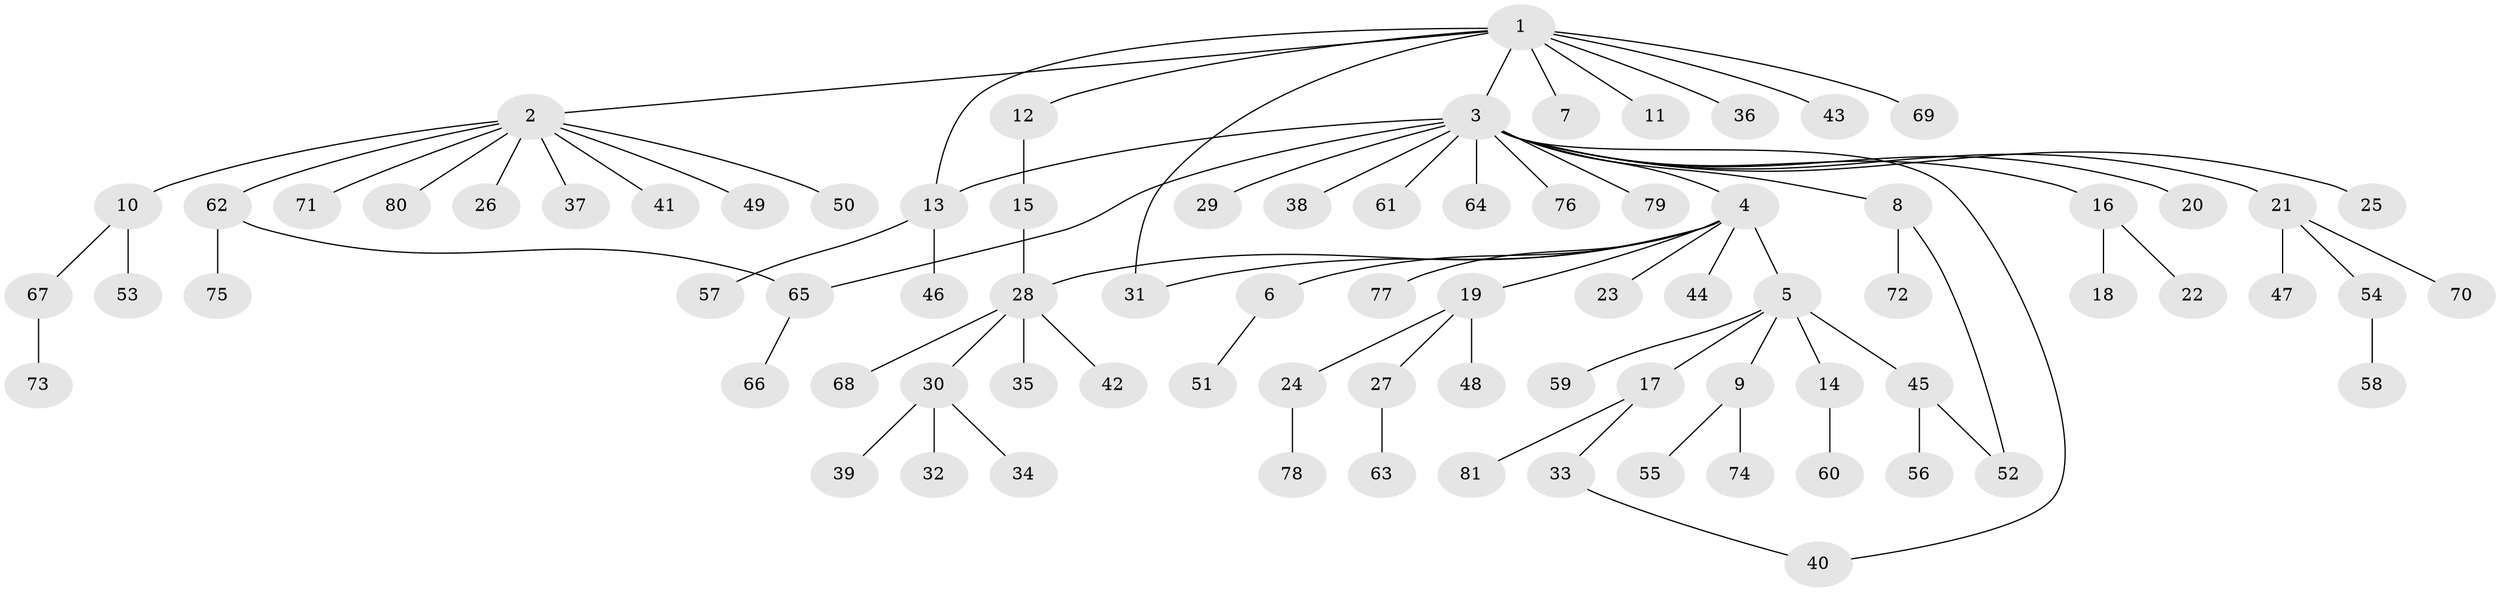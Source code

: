 // coarse degree distribution, {11: 0.01694915254237288, 9: 0.03389830508474576, 14: 0.01694915254237288, 5: 0.03389830508474576, 2: 0.15254237288135594, 1: 0.6610169491525424, 3: 0.06779661016949153, 4: 0.01694915254237288}
// Generated by graph-tools (version 1.1) at 2025/51/02/27/25 19:51:57]
// undirected, 81 vertices, 86 edges
graph export_dot {
graph [start="1"]
  node [color=gray90,style=filled];
  1;
  2;
  3;
  4;
  5;
  6;
  7;
  8;
  9;
  10;
  11;
  12;
  13;
  14;
  15;
  16;
  17;
  18;
  19;
  20;
  21;
  22;
  23;
  24;
  25;
  26;
  27;
  28;
  29;
  30;
  31;
  32;
  33;
  34;
  35;
  36;
  37;
  38;
  39;
  40;
  41;
  42;
  43;
  44;
  45;
  46;
  47;
  48;
  49;
  50;
  51;
  52;
  53;
  54;
  55;
  56;
  57;
  58;
  59;
  60;
  61;
  62;
  63;
  64;
  65;
  66;
  67;
  68;
  69;
  70;
  71;
  72;
  73;
  74;
  75;
  76;
  77;
  78;
  79;
  80;
  81;
  1 -- 2;
  1 -- 3;
  1 -- 7;
  1 -- 11;
  1 -- 12;
  1 -- 13;
  1 -- 31;
  1 -- 36;
  1 -- 43;
  1 -- 69;
  2 -- 10;
  2 -- 26;
  2 -- 37;
  2 -- 41;
  2 -- 49;
  2 -- 50;
  2 -- 62;
  2 -- 71;
  2 -- 80;
  3 -- 4;
  3 -- 8;
  3 -- 13;
  3 -- 16;
  3 -- 20;
  3 -- 21;
  3 -- 25;
  3 -- 29;
  3 -- 38;
  3 -- 40;
  3 -- 61;
  3 -- 64;
  3 -- 65;
  3 -- 76;
  3 -- 79;
  4 -- 5;
  4 -- 6;
  4 -- 19;
  4 -- 23;
  4 -- 28;
  4 -- 31;
  4 -- 44;
  4 -- 77;
  5 -- 9;
  5 -- 14;
  5 -- 17;
  5 -- 45;
  5 -- 59;
  6 -- 51;
  8 -- 52;
  8 -- 72;
  9 -- 55;
  9 -- 74;
  10 -- 53;
  10 -- 67;
  12 -- 15;
  13 -- 46;
  13 -- 57;
  14 -- 60;
  15 -- 28;
  16 -- 18;
  16 -- 22;
  17 -- 33;
  17 -- 81;
  19 -- 24;
  19 -- 27;
  19 -- 48;
  21 -- 47;
  21 -- 54;
  21 -- 70;
  24 -- 78;
  27 -- 63;
  28 -- 30;
  28 -- 35;
  28 -- 42;
  28 -- 68;
  30 -- 32;
  30 -- 34;
  30 -- 39;
  33 -- 40;
  45 -- 52;
  45 -- 56;
  54 -- 58;
  62 -- 65;
  62 -- 75;
  65 -- 66;
  67 -- 73;
}
